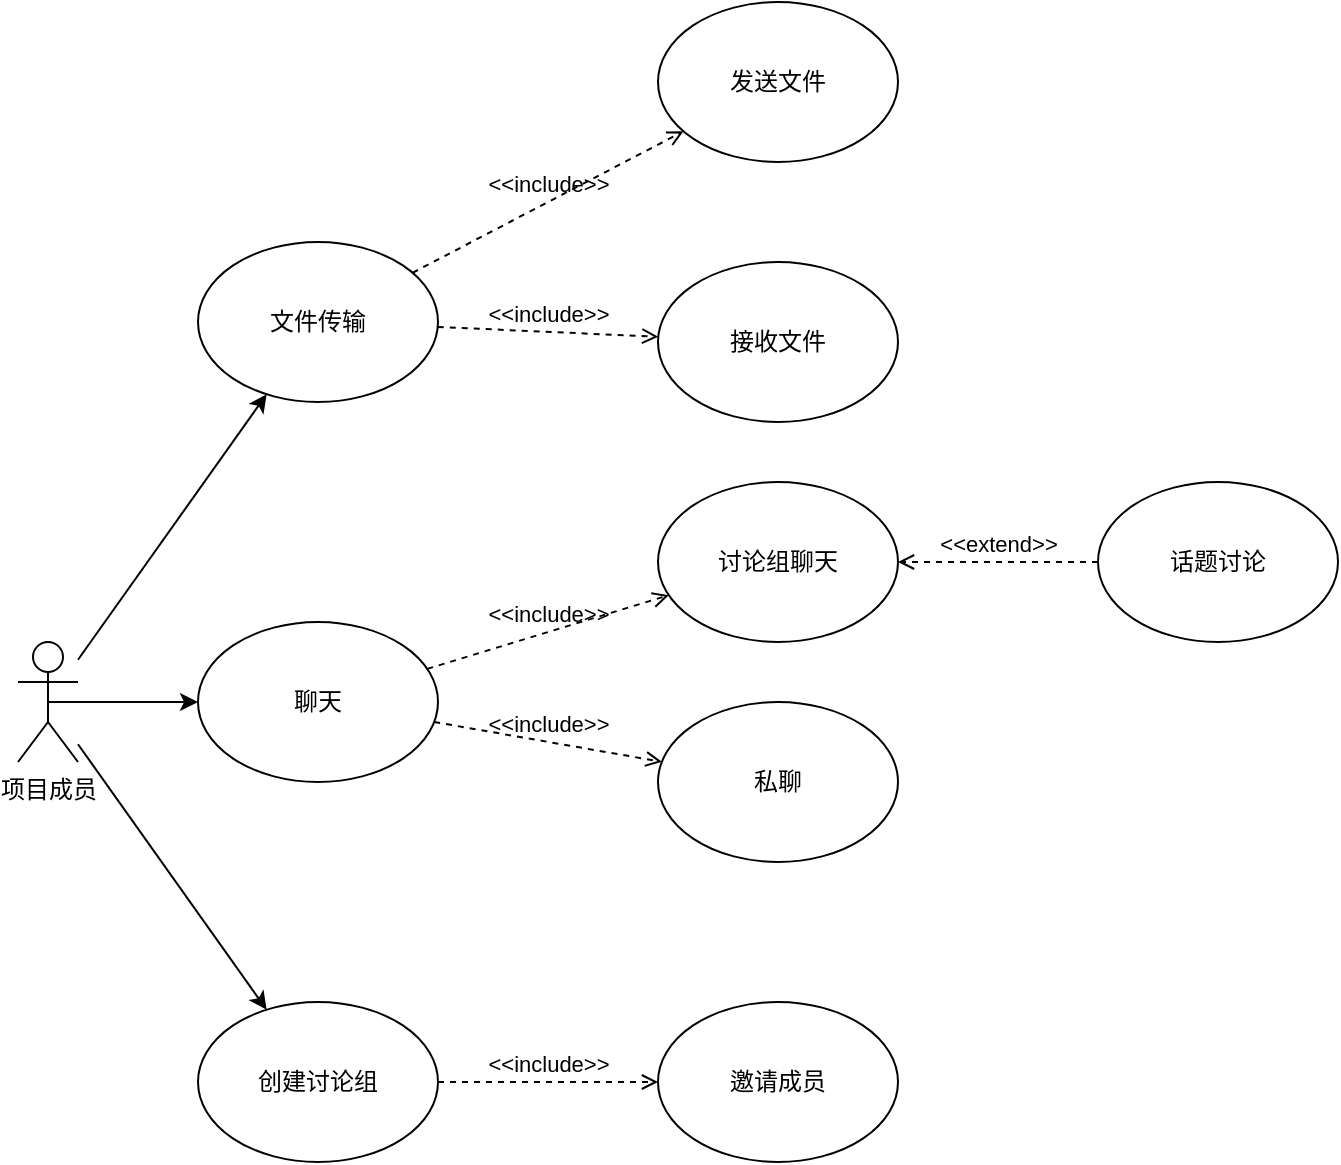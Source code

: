 <mxfile version="21.2.8" type="device">
  <diagram name="第 1 页" id="0ewJ5XzPe41QK6ltfCWv">
    <mxGraphModel dx="1219" dy="636" grid="1" gridSize="10" guides="1" tooltips="1" connect="1" arrows="1" fold="1" page="1" pageScale="1" pageWidth="827" pageHeight="1169" math="0" shadow="0">
      <root>
        <mxCell id="0" />
        <mxCell id="1" parent="0" />
        <mxCell id="8NQt23hqZT_Jow-UmxP9-1" value="项目成员" style="shape=umlActor;verticalLabelPosition=bottom;verticalAlign=top;html=1;outlineConnect=0;" parent="1" vertex="1">
          <mxGeometry x="110" y="630" width="30" height="60" as="geometry" />
        </mxCell>
        <mxCell id="8NQt23hqZT_Jow-UmxP9-2" value="聊天" style="ellipse;whiteSpace=wrap;html=1;" parent="1" vertex="1">
          <mxGeometry x="200" y="620" width="120" height="80" as="geometry" />
        </mxCell>
        <mxCell id="8NQt23hqZT_Jow-UmxP9-4" value="讨论组聊天" style="ellipse;whiteSpace=wrap;html=1;" parent="1" vertex="1">
          <mxGeometry x="430" y="550" width="120" height="80" as="geometry" />
        </mxCell>
        <mxCell id="8NQt23hqZT_Jow-UmxP9-5" value="私聊" style="ellipse;whiteSpace=wrap;html=1;" parent="1" vertex="1">
          <mxGeometry x="430" y="660" width="120" height="80" as="geometry" />
        </mxCell>
        <mxCell id="8NQt23hqZT_Jow-UmxP9-9" value="&amp;lt;&amp;lt;include&amp;gt;&amp;gt;" style="html=1;verticalAlign=bottom;labelBackgroundColor=none;endArrow=open;endFill=0;dashed=1;rounded=0;" parent="1" source="8NQt23hqZT_Jow-UmxP9-2" target="8NQt23hqZT_Jow-UmxP9-4" edge="1">
          <mxGeometry width="160" relative="1" as="geometry">
            <mxPoint x="160" y="680" as="sourcePoint" />
            <mxPoint x="220" y="680" as="targetPoint" />
          </mxGeometry>
        </mxCell>
        <mxCell id="8NQt23hqZT_Jow-UmxP9-10" value="&amp;lt;&amp;lt;include&amp;gt;&amp;gt;" style="html=1;verticalAlign=bottom;labelBackgroundColor=none;endArrow=open;endFill=0;dashed=1;rounded=0;" parent="1" source="8NQt23hqZT_Jow-UmxP9-2" target="8NQt23hqZT_Jow-UmxP9-5" edge="1">
          <mxGeometry width="160" relative="1" as="geometry">
            <mxPoint x="170" y="690" as="sourcePoint" />
            <mxPoint x="230" y="690" as="targetPoint" />
          </mxGeometry>
        </mxCell>
        <mxCell id="8NQt23hqZT_Jow-UmxP9-11" value="" style="endArrow=classic;html=1;rounded=0;exitX=0.5;exitY=0.5;exitDx=0;exitDy=0;exitPerimeter=0;" parent="1" source="8NQt23hqZT_Jow-UmxP9-1" target="8NQt23hqZT_Jow-UmxP9-2" edge="1">
          <mxGeometry width="50" height="50" relative="1" as="geometry">
            <mxPoint x="150" y="710" as="sourcePoint" />
            <mxPoint x="200" y="660" as="targetPoint" />
          </mxGeometry>
        </mxCell>
        <mxCell id="8NQt23hqZT_Jow-UmxP9-12" value="话题讨论" style="ellipse;whiteSpace=wrap;html=1;" parent="1" vertex="1">
          <mxGeometry x="650" y="550" width="120" height="80" as="geometry" />
        </mxCell>
        <mxCell id="8NQt23hqZT_Jow-UmxP9-13" value="&amp;lt;&amp;lt;extend&amp;gt;&amp;gt;" style="html=1;verticalAlign=bottom;labelBackgroundColor=none;endArrow=open;endFill=0;dashed=1;rounded=0;" parent="1" source="8NQt23hqZT_Jow-UmxP9-12" target="8NQt23hqZT_Jow-UmxP9-4" edge="1">
          <mxGeometry width="160" relative="1" as="geometry">
            <mxPoint x="330" y="730" as="sourcePoint" />
            <mxPoint x="490" y="730" as="targetPoint" />
          </mxGeometry>
        </mxCell>
        <mxCell id="8NQt23hqZT_Jow-UmxP9-14" value="创建讨论组" style="ellipse;whiteSpace=wrap;html=1;" parent="1" vertex="1">
          <mxGeometry x="200" y="810" width="120" height="80" as="geometry" />
        </mxCell>
        <mxCell id="8NQt23hqZT_Jow-UmxP9-16" value="" style="endArrow=classic;html=1;rounded=0;" parent="1" source="8NQt23hqZT_Jow-UmxP9-1" target="8NQt23hqZT_Jow-UmxP9-14" edge="1">
          <mxGeometry width="50" height="50" relative="1" as="geometry">
            <mxPoint x="150" y="770" as="sourcePoint" />
            <mxPoint x="200" y="720" as="targetPoint" />
          </mxGeometry>
        </mxCell>
        <mxCell id="8NQt23hqZT_Jow-UmxP9-17" value="邀请成员" style="ellipse;whiteSpace=wrap;html=1;" parent="1" vertex="1">
          <mxGeometry x="430" y="810" width="120" height="80" as="geometry" />
        </mxCell>
        <mxCell id="8NQt23hqZT_Jow-UmxP9-19" value="&amp;lt;&amp;lt;include&amp;gt;&amp;gt;" style="html=1;verticalAlign=bottom;labelBackgroundColor=none;endArrow=open;endFill=0;dashed=1;rounded=0;" parent="1" source="8NQt23hqZT_Jow-UmxP9-14" target="8NQt23hqZT_Jow-UmxP9-17" edge="1">
          <mxGeometry width="160" relative="1" as="geometry">
            <mxPoint x="330" y="870" as="sourcePoint" />
            <mxPoint x="490" y="870" as="targetPoint" />
          </mxGeometry>
        </mxCell>
        <mxCell id="9HE6x5IeK7pX9_-SIZAc-1" value="文件传输" style="ellipse;whiteSpace=wrap;html=1;" vertex="1" parent="1">
          <mxGeometry x="200" y="430" width="120" height="80" as="geometry" />
        </mxCell>
        <mxCell id="9HE6x5IeK7pX9_-SIZAc-2" value="接收文件" style="ellipse;whiteSpace=wrap;html=1;" vertex="1" parent="1">
          <mxGeometry x="430" y="440" width="120" height="80" as="geometry" />
        </mxCell>
        <mxCell id="9HE6x5IeK7pX9_-SIZAc-3" value="发送文件" style="ellipse;whiteSpace=wrap;html=1;" vertex="1" parent="1">
          <mxGeometry x="430" y="310" width="120" height="80" as="geometry" />
        </mxCell>
        <mxCell id="9HE6x5IeK7pX9_-SIZAc-4" value="&amp;lt;&amp;lt;include&amp;gt;&amp;gt;" style="html=1;verticalAlign=bottom;labelBackgroundColor=none;endArrow=open;endFill=0;dashed=1;rounded=0;" edge="1" parent="1" source="9HE6x5IeK7pX9_-SIZAc-1" target="9HE6x5IeK7pX9_-SIZAc-3">
          <mxGeometry width="160" relative="1" as="geometry">
            <mxPoint x="330" y="510" as="sourcePoint" />
            <mxPoint x="490" y="510" as="targetPoint" />
          </mxGeometry>
        </mxCell>
        <mxCell id="9HE6x5IeK7pX9_-SIZAc-5" value="&amp;lt;&amp;lt;include&amp;gt;&amp;gt;" style="html=1;verticalAlign=bottom;labelBackgroundColor=none;endArrow=open;endFill=0;dashed=1;rounded=0;" edge="1" parent="1" source="9HE6x5IeK7pX9_-SIZAc-1" target="9HE6x5IeK7pX9_-SIZAc-2">
          <mxGeometry width="160" relative="1" as="geometry">
            <mxPoint x="340" y="520" as="sourcePoint" />
            <mxPoint x="500" y="520" as="targetPoint" />
          </mxGeometry>
        </mxCell>
        <mxCell id="9HE6x5IeK7pX9_-SIZAc-6" value="" style="endArrow=classic;html=1;rounded=0;" edge="1" parent="1" source="8NQt23hqZT_Jow-UmxP9-1" target="9HE6x5IeK7pX9_-SIZAc-1">
          <mxGeometry width="50" height="50" relative="1" as="geometry">
            <mxPoint x="390" y="530" as="sourcePoint" />
            <mxPoint x="440" y="480" as="targetPoint" />
          </mxGeometry>
        </mxCell>
      </root>
    </mxGraphModel>
  </diagram>
</mxfile>
